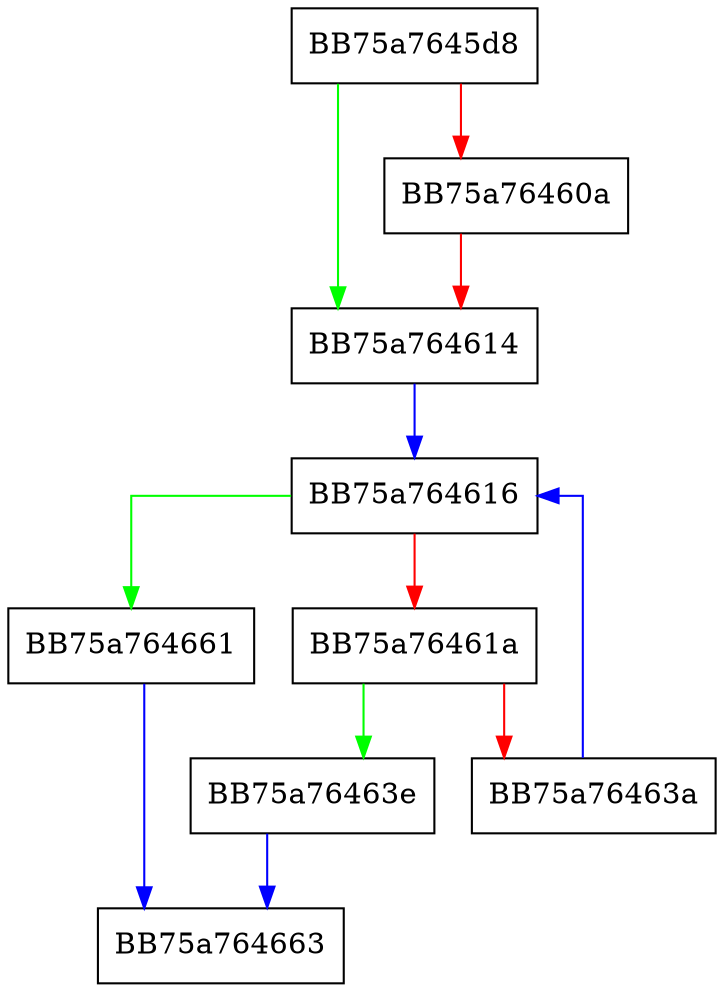 digraph isLessThan {
  node [shape="box"];
  graph [splines=ortho];
  BB75a7645d8 -> BB75a764614 [color="green"];
  BB75a7645d8 -> BB75a76460a [color="red"];
  BB75a76460a -> BB75a764614 [color="red"];
  BB75a764614 -> BB75a764616 [color="blue"];
  BB75a764616 -> BB75a764661 [color="green"];
  BB75a764616 -> BB75a76461a [color="red"];
  BB75a76461a -> BB75a76463e [color="green"];
  BB75a76461a -> BB75a76463a [color="red"];
  BB75a76463a -> BB75a764616 [color="blue"];
  BB75a76463e -> BB75a764663 [color="blue"];
  BB75a764661 -> BB75a764663 [color="blue"];
}